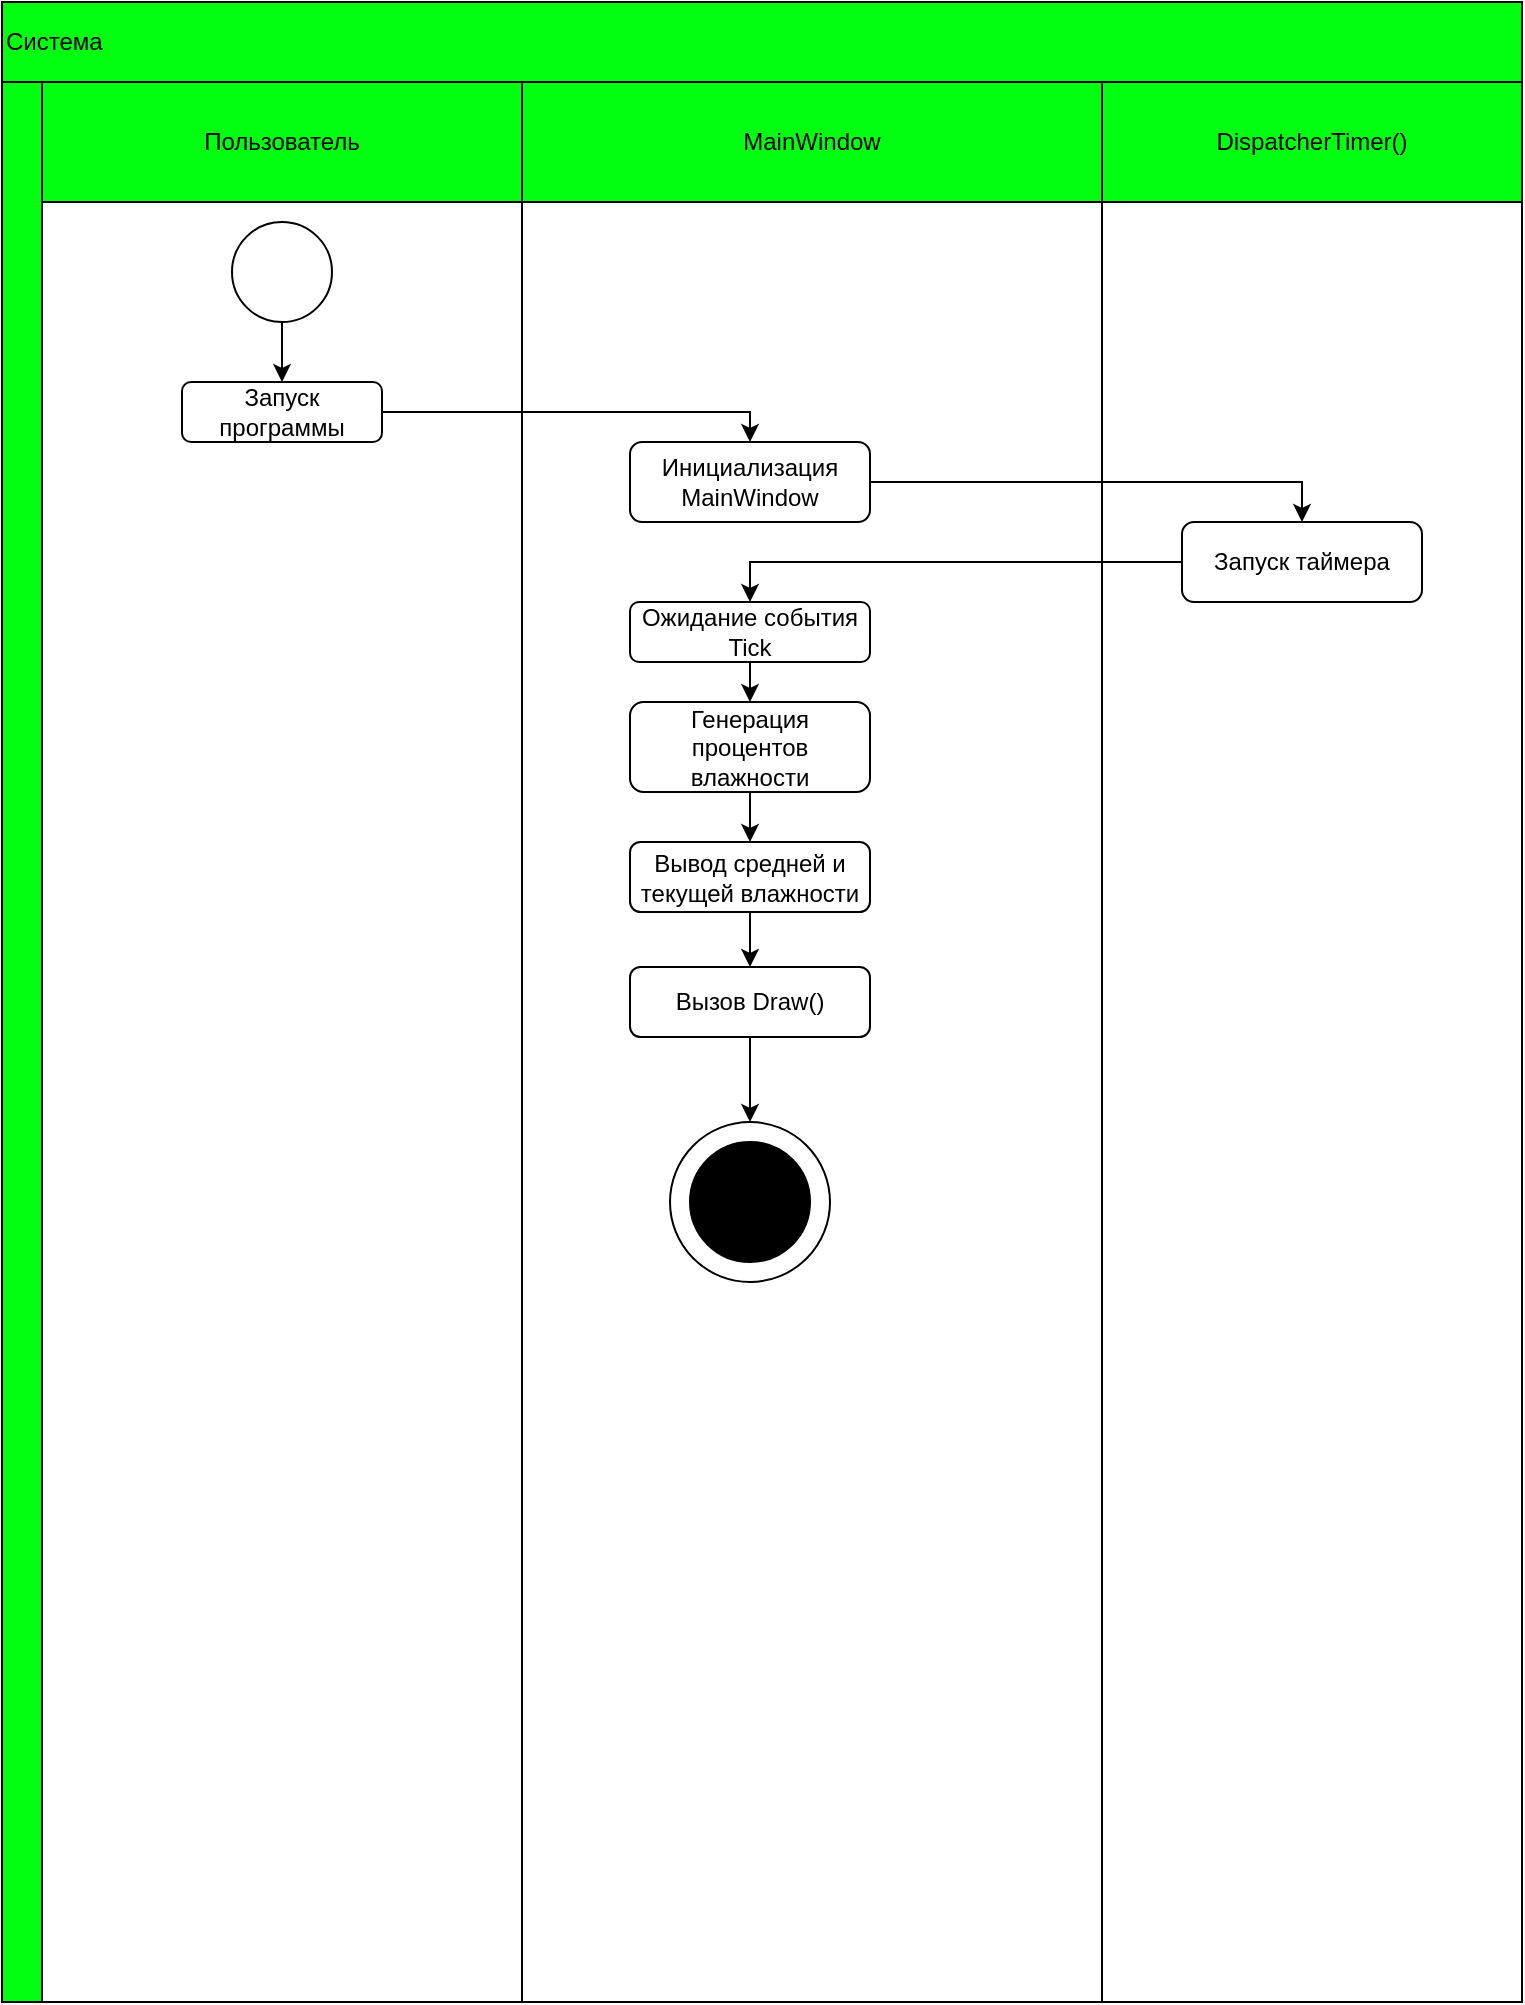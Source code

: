 <mxfile version="24.0.4" type="device" pages="2">
  <diagram name="Страница — 1" id="h-u6MwBZDgALVP813-uX">
    <mxGraphModel dx="1434" dy="844" grid="1" gridSize="10" guides="1" tooltips="1" connect="1" arrows="1" fold="1" page="1" pageScale="1" pageWidth="827" pageHeight="1169" math="0" shadow="0">
      <root>
        <mxCell id="0" />
        <mxCell id="1" parent="0" />
        <mxCell id="f8VM9_CTvnHFxxZo8goi-1" value="" style="rounded=0;whiteSpace=wrap;html=1;fillColor=none;" vertex="1" parent="1">
          <mxGeometry x="40" y="80" width="760" height="1000" as="geometry" />
        </mxCell>
        <mxCell id="f8VM9_CTvnHFxxZo8goi-2" value="Система" style="rounded=0;whiteSpace=wrap;html=1;align=left;fillColor=#00ff11;" vertex="1" parent="1">
          <mxGeometry x="40" y="80" width="760" height="40" as="geometry" />
        </mxCell>
        <mxCell id="f8VM9_CTvnHFxxZo8goi-3" value="" style="rounded=0;whiteSpace=wrap;html=1;rotation=90;fillColor=#00ff11;" vertex="1" parent="1">
          <mxGeometry x="-430" y="590" width="960" height="20" as="geometry" />
        </mxCell>
        <mxCell id="f8VM9_CTvnHFxxZo8goi-4" value="Пользователь" style="rounded=0;whiteSpace=wrap;html=1;fillColor=#00ff11;" vertex="1" parent="1">
          <mxGeometry x="60" y="120" width="240" height="60" as="geometry" />
        </mxCell>
        <mxCell id="f8VM9_CTvnHFxxZo8goi-6" value="MainWindow" style="rounded=0;whiteSpace=wrap;html=1;fillColor=#00ff11;" vertex="1" parent="1">
          <mxGeometry x="300" y="120" width="290" height="60" as="geometry" />
        </mxCell>
        <mxCell id="f8VM9_CTvnHFxxZo8goi-7" value="DispatcherTimer()" style="rounded=0;whiteSpace=wrap;html=1;fillColor=#00ff11;" vertex="1" parent="1">
          <mxGeometry x="590" y="120" width="210" height="60" as="geometry" />
        </mxCell>
        <mxCell id="f8VM9_CTvnHFxxZo8goi-20" value="" style="rounded=0;whiteSpace=wrap;html=1;rotation=90;fillColor=none;" vertex="1" parent="1">
          <mxGeometry x="-270" y="510" width="900" height="240" as="geometry" />
        </mxCell>
        <mxCell id="f8VM9_CTvnHFxxZo8goi-21" value="" style="rounded=0;whiteSpace=wrap;html=1;rotation=90;fillColor=none;" vertex="1" parent="1">
          <mxGeometry x="-5" y="485" width="900" height="290" as="geometry" />
        </mxCell>
        <mxCell id="f8VM9_CTvnHFxxZo8goi-22" value="" style="rounded=0;whiteSpace=wrap;html=1;rotation=90;fillColor=none;" vertex="1" parent="1">
          <mxGeometry x="245" y="525" width="900" height="210" as="geometry" />
        </mxCell>
        <mxCell id="f8VM9_CTvnHFxxZo8goi-23" value="" style="ellipse;whiteSpace=wrap;html=1;aspect=fixed;" vertex="1" parent="1">
          <mxGeometry x="155" y="190" width="50" height="50" as="geometry" />
        </mxCell>
        <mxCell id="f8VM9_CTvnHFxxZo8goi-24" value="Запуск программы" style="rounded=1;whiteSpace=wrap;html=1;" vertex="1" parent="1">
          <mxGeometry x="130" y="270" width="100" height="30" as="geometry" />
        </mxCell>
        <mxCell id="f8VM9_CTvnHFxxZo8goi-25" value="" style="endArrow=classic;html=1;rounded=0;exitX=0.5;exitY=1;exitDx=0;exitDy=0;entryX=0.5;entryY=0;entryDx=0;entryDy=0;" edge="1" parent="1" source="f8VM9_CTvnHFxxZo8goi-23" target="f8VM9_CTvnHFxxZo8goi-24">
          <mxGeometry width="50" height="50" relative="1" as="geometry">
            <mxPoint x="-100" y="320" as="sourcePoint" />
            <mxPoint x="-50" y="270" as="targetPoint" />
          </mxGeometry>
        </mxCell>
        <mxCell id="f8VM9_CTvnHFxxZo8goi-26" value="Инициализация MainWindow" style="rounded=1;whiteSpace=wrap;html=1;" vertex="1" parent="1">
          <mxGeometry x="354" y="300" width="120" height="40" as="geometry" />
        </mxCell>
        <mxCell id="f8VM9_CTvnHFxxZo8goi-27" value="" style="endArrow=classic;html=1;rounded=0;exitX=1;exitY=0.5;exitDx=0;exitDy=0;entryX=0.5;entryY=0;entryDx=0;entryDy=0;" edge="1" parent="1" source="f8VM9_CTvnHFxxZo8goi-24" target="f8VM9_CTvnHFxxZo8goi-26">
          <mxGeometry width="50" height="50" relative="1" as="geometry">
            <mxPoint x="-120" y="330" as="sourcePoint" />
            <mxPoint x="-70" y="280" as="targetPoint" />
            <Array as="points">
              <mxPoint x="414" y="285" />
            </Array>
          </mxGeometry>
        </mxCell>
        <mxCell id="f8VM9_CTvnHFxxZo8goi-28" value="Запуск таймера" style="rounded=1;whiteSpace=wrap;html=1;" vertex="1" parent="1">
          <mxGeometry x="630" y="340" width="120" height="40" as="geometry" />
        </mxCell>
        <mxCell id="f8VM9_CTvnHFxxZo8goi-29" value="" style="endArrow=classic;html=1;rounded=0;exitX=1;exitY=0.5;exitDx=0;exitDy=0;entryX=0.5;entryY=0;entryDx=0;entryDy=0;" edge="1" parent="1" source="f8VM9_CTvnHFxxZo8goi-26" target="f8VM9_CTvnHFxxZo8goi-28">
          <mxGeometry width="50" height="50" relative="1" as="geometry">
            <mxPoint x="500" y="410" as="sourcePoint" />
            <mxPoint x="550" y="360" as="targetPoint" />
            <Array as="points">
              <mxPoint x="690" y="320" />
            </Array>
          </mxGeometry>
        </mxCell>
        <mxCell id="f8VM9_CTvnHFxxZo8goi-30" value="Ожидание события Tick" style="rounded=1;whiteSpace=wrap;html=1;" vertex="1" parent="1">
          <mxGeometry x="354" y="380" width="120" height="30" as="geometry" />
        </mxCell>
        <mxCell id="f8VM9_CTvnHFxxZo8goi-31" value="" style="endArrow=classic;html=1;rounded=0;exitX=0;exitY=0.5;exitDx=0;exitDy=0;entryX=0.5;entryY=0;entryDx=0;entryDy=0;" edge="1" parent="1" source="f8VM9_CTvnHFxxZo8goi-28" target="f8VM9_CTvnHFxxZo8goi-30">
          <mxGeometry width="50" height="50" relative="1" as="geometry">
            <mxPoint x="600" y="450" as="sourcePoint" />
            <mxPoint x="650" y="400" as="targetPoint" />
            <Array as="points">
              <mxPoint x="414" y="360" />
            </Array>
          </mxGeometry>
        </mxCell>
        <mxCell id="f8VM9_CTvnHFxxZo8goi-32" value="Генерация процентов влажности" style="rounded=1;whiteSpace=wrap;html=1;" vertex="1" parent="1">
          <mxGeometry x="354" y="430" width="120" height="45" as="geometry" />
        </mxCell>
        <mxCell id="f8VM9_CTvnHFxxZo8goi-33" value="Вывод средней и текущей влажности" style="rounded=1;whiteSpace=wrap;html=1;" vertex="1" parent="1">
          <mxGeometry x="354" y="500" width="120" height="35" as="geometry" />
        </mxCell>
        <mxCell id="f8VM9_CTvnHFxxZo8goi-34" value="Вызов Draw()" style="rounded=1;whiteSpace=wrap;html=1;" vertex="1" parent="1">
          <mxGeometry x="354" y="562.5" width="120" height="35" as="geometry" />
        </mxCell>
        <mxCell id="f8VM9_CTvnHFxxZo8goi-35" value="" style="endArrow=classic;html=1;rounded=0;exitX=0.5;exitY=1;exitDx=0;exitDy=0;entryX=0.5;entryY=0;entryDx=0;entryDy=0;" edge="1" parent="1" source="f8VM9_CTvnHFxxZo8goi-30" target="f8VM9_CTvnHFxxZo8goi-32">
          <mxGeometry width="50" height="50" relative="1" as="geometry">
            <mxPoint x="170" y="560" as="sourcePoint" />
            <mxPoint x="220" y="510" as="targetPoint" />
          </mxGeometry>
        </mxCell>
        <mxCell id="f8VM9_CTvnHFxxZo8goi-36" value="" style="endArrow=classic;html=1;rounded=0;exitX=0.5;exitY=1;exitDx=0;exitDy=0;entryX=0.5;entryY=0;entryDx=0;entryDy=0;" edge="1" parent="1" source="f8VM9_CTvnHFxxZo8goi-32" target="f8VM9_CTvnHFxxZo8goi-33">
          <mxGeometry width="50" height="50" relative="1" as="geometry">
            <mxPoint x="180" y="590" as="sourcePoint" />
            <mxPoint x="230" y="540" as="targetPoint" />
          </mxGeometry>
        </mxCell>
        <mxCell id="f8VM9_CTvnHFxxZo8goi-37" value="" style="endArrow=classic;html=1;rounded=0;exitX=0.5;exitY=1;exitDx=0;exitDy=0;entryX=0.5;entryY=0;entryDx=0;entryDy=0;" edge="1" parent="1" source="f8VM9_CTvnHFxxZo8goi-33" target="f8VM9_CTvnHFxxZo8goi-34">
          <mxGeometry width="50" height="50" relative="1" as="geometry">
            <mxPoint x="180" y="620" as="sourcePoint" />
            <mxPoint x="230" y="570" as="targetPoint" />
          </mxGeometry>
        </mxCell>
        <mxCell id="f8VM9_CTvnHFxxZo8goi-40" value="" style="ellipse;whiteSpace=wrap;html=1;aspect=fixed;" vertex="1" parent="1">
          <mxGeometry x="374" y="640" width="80" height="80" as="geometry" />
        </mxCell>
        <mxCell id="f8VM9_CTvnHFxxZo8goi-41" value="" style="ellipse;whiteSpace=wrap;html=1;aspect=fixed;fillColor=#000000;" vertex="1" parent="1">
          <mxGeometry x="384" y="650" width="60" height="60" as="geometry" />
        </mxCell>
        <mxCell id="f8VM9_CTvnHFxxZo8goi-42" value="" style="endArrow=classic;html=1;rounded=0;exitX=0.5;exitY=1;exitDx=0;exitDy=0;entryX=0.5;entryY=0;entryDx=0;entryDy=0;" edge="1" parent="1" source="f8VM9_CTvnHFxxZo8goi-34" target="f8VM9_CTvnHFxxZo8goi-40">
          <mxGeometry width="50" height="50" relative="1" as="geometry">
            <mxPoint x="140" y="720" as="sourcePoint" />
            <mxPoint x="190" y="670" as="targetPoint" />
          </mxGeometry>
        </mxCell>
      </root>
    </mxGraphModel>
  </diagram>
  <diagram id="NVzjHcwEJUAsMDS60fbv" name="Страница — 2">
    <mxGraphModel dx="2049" dy="1206" grid="1" gridSize="10" guides="1" tooltips="1" connect="1" arrows="1" fold="1" page="1" pageScale="1" pageWidth="827" pageHeight="1169" math="0" shadow="0">
      <root>
        <mxCell id="0" />
        <mxCell id="1" parent="0" />
        <mxCell id="vcWjwUzKpgMh2pT05Xu7-1" value="Система" style="rounded=0;whiteSpace=wrap;html=1;align=left;fillColor=#00ff11;" vertex="1" parent="1">
          <mxGeometry x="40" y="30" width="760" height="40" as="geometry" />
        </mxCell>
        <mxCell id="vcWjwUzKpgMh2pT05Xu7-2" value="" style="rounded=0;whiteSpace=wrap;html=1;rotation=90;fillColor=#00ff11;" vertex="1" parent="1">
          <mxGeometry x="-430" y="540" width="960" height="20" as="geometry" />
        </mxCell>
        <mxCell id="vcWjwUzKpgMh2pT05Xu7-3" value="Пользователь" style="rounded=0;whiteSpace=wrap;html=1;fillColor=#00ff11;" vertex="1" parent="1">
          <mxGeometry x="60" y="70" width="240" height="60" as="geometry" />
        </mxCell>
        <mxCell id="vcWjwUzKpgMh2pT05Xu7-4" value="MainWindow" style="rounded=0;whiteSpace=wrap;html=1;fillColor=#00ff11;" vertex="1" parent="1">
          <mxGeometry x="300" y="70" width="290" height="60" as="geometry" />
        </mxCell>
        <mxCell id="vcWjwUzKpgMh2pT05Xu7-5" value="DispatcherTimer()" style="rounded=0;whiteSpace=wrap;html=1;fillColor=#00ff11;" vertex="1" parent="1">
          <mxGeometry x="590" y="70" width="210" height="60" as="geometry" />
        </mxCell>
        <mxCell id="vcWjwUzKpgMh2pT05Xu7-6" value="" style="rounded=0;whiteSpace=wrap;html=1;rotation=90;fillColor=none;" vertex="1" parent="1">
          <mxGeometry x="-270" y="460" width="900" height="240" as="geometry" />
        </mxCell>
        <mxCell id="vcWjwUzKpgMh2pT05Xu7-7" value="" style="rounded=0;whiteSpace=wrap;html=1;rotation=90;fillColor=none;" vertex="1" parent="1">
          <mxGeometry x="-5" y="435" width="900" height="290" as="geometry" />
        </mxCell>
        <mxCell id="vcWjwUzKpgMh2pT05Xu7-8" value="" style="rounded=0;whiteSpace=wrap;html=1;rotation=90;fillColor=none;" vertex="1" parent="1">
          <mxGeometry x="245" y="475" width="900" height="210" as="geometry" />
        </mxCell>
        <mxCell id="vcWjwUzKpgMh2pT05Xu7-9" value="" style="ellipse;whiteSpace=wrap;html=1;aspect=fixed;" vertex="1" parent="1">
          <mxGeometry x="140" y="170" width="80" height="80" as="geometry" />
        </mxCell>
        <mxCell id="vcWjwUzKpgMh2pT05Xu7-10" value="Нажата кнопка btnPause" style="rounded=1;whiteSpace=wrap;html=1;" vertex="1" parent="1">
          <mxGeometry x="120" y="280" width="120" height="40" as="geometry" />
        </mxCell>
        <mxCell id="vcWjwUzKpgMh2pT05Xu7-11" value="" style="endArrow=classic;html=1;rounded=0;exitX=0.5;exitY=1;exitDx=0;exitDy=0;entryX=0.5;entryY=0;entryDx=0;entryDy=0;" edge="1" parent="1" source="vcWjwUzKpgMh2pT05Xu7-9" target="vcWjwUzKpgMh2pT05Xu7-10">
          <mxGeometry width="50" height="50" relative="1" as="geometry">
            <mxPoint x="-200" y="370" as="sourcePoint" />
            <mxPoint x="-150" y="320" as="targetPoint" />
          </mxGeometry>
        </mxCell>
        <mxCell id="vcWjwUzKpgMh2pT05Xu7-13" value="tbP.Text == &quot;0&quot;" style="rhombus;whiteSpace=wrap;html=1;" vertex="1" parent="1">
          <mxGeometry x="392.5" y="330" width="105" height="80" as="geometry" />
        </mxCell>
        <mxCell id="vcWjwUzKpgMh2pT05Xu7-14" value="" style="endArrow=classic;html=1;rounded=0;exitX=1;exitY=0.5;exitDx=0;exitDy=0;entryX=0.5;entryY=0;entryDx=0;entryDy=0;" edge="1" parent="1" source="vcWjwUzKpgMh2pT05Xu7-10" target="vcWjwUzKpgMh2pT05Xu7-13">
          <mxGeometry width="50" height="50" relative="1" as="geometry">
            <mxPoint x="250" y="310" as="sourcePoint" />
            <mxPoint x="300" y="260" as="targetPoint" />
            <Array as="points">
              <mxPoint x="445" y="300" />
            </Array>
          </mxGeometry>
        </mxCell>
        <mxCell id="vcWjwUzKpgMh2pT05Xu7-15" value="Таймер остановлен" style="rounded=1;whiteSpace=wrap;html=1;" vertex="1" parent="1">
          <mxGeometry x="635" y="420" width="120" height="35" as="geometry" />
        </mxCell>
        <mxCell id="vcWjwUzKpgMh2pT05Xu7-16" value="" style="endArrow=classic;html=1;rounded=0;exitX=1;exitY=0.5;exitDx=0;exitDy=0;entryX=0.5;entryY=0;entryDx=0;entryDy=0;" edge="1" parent="1" source="vcWjwUzKpgMh2pT05Xu7-13" target="vcWjwUzKpgMh2pT05Xu7-15">
          <mxGeometry width="50" height="50" relative="1" as="geometry">
            <mxPoint x="380" y="500" as="sourcePoint" />
            <mxPoint x="430" y="450" as="targetPoint" />
            <Array as="points">
              <mxPoint x="695" y="370" />
            </Array>
          </mxGeometry>
        </mxCell>
        <mxCell id="vcWjwUzKpgMh2pT05Xu7-18" value="Да" style="edgeLabel;html=1;align=center;verticalAlign=middle;resizable=0;points=[];" vertex="1" connectable="0" parent="vcWjwUzKpgMh2pT05Xu7-16">
          <mxGeometry x="-0.753" y="-1" relative="1" as="geometry">
            <mxPoint as="offset" />
          </mxGeometry>
        </mxCell>
        <mxCell id="vcWjwUzKpgMh2pT05Xu7-17" value="&amp;nbsp;tbP.Text = &quot;1&quot;&lt;div&gt;btnPause.Content = &quot;Возобновить&quot;&lt;br&gt;&lt;/div&gt;" style="rounded=1;whiteSpace=wrap;html=1;" vertex="1" parent="1">
          <mxGeometry x="346.25" y="480" width="197.5" height="40" as="geometry" />
        </mxCell>
        <mxCell id="vcWjwUzKpgMh2pT05Xu7-19" value="" style="endArrow=classic;html=1;rounded=0;exitX=0;exitY=0.5;exitDx=0;exitDy=0;entryX=0.5;entryY=0;entryDx=0;entryDy=0;" edge="1" parent="1" source="vcWjwUzKpgMh2pT05Xu7-15" target="vcWjwUzKpgMh2pT05Xu7-17">
          <mxGeometry width="50" height="50" relative="1" as="geometry">
            <mxPoint x="680" y="510" as="sourcePoint" />
            <mxPoint x="730" y="460" as="targetPoint" />
            <Array as="points">
              <mxPoint x="445" y="438" />
            </Array>
          </mxGeometry>
        </mxCell>
        <mxCell id="vcWjwUzKpgMh2pT05Xu7-26" value="" style="endArrow=classic;html=1;rounded=0;exitX=0;exitY=0.5;exitDx=0;exitDy=0;entryX=0.5;entryY=0;entryDx=0;entryDy=0;" edge="1" parent="1" source="vcWjwUzKpgMh2pT05Xu7-13" target="_WHDddmm2Ophl3W1WHYb-1">
          <mxGeometry width="50" height="50" relative="1" as="geometry">
            <mxPoint x="220" y="480" as="sourcePoint" />
            <mxPoint x="445.0" y="585" as="targetPoint" />
            <Array as="points">
              <mxPoint x="320" y="370" />
              <mxPoint x="320" y="580" />
              <mxPoint x="695" y="580" />
            </Array>
          </mxGeometry>
        </mxCell>
        <mxCell id="vcWjwUzKpgMh2pT05Xu7-27" value="Нет" style="edgeLabel;html=1;align=center;verticalAlign=middle;resizable=0;points=[];" vertex="1" connectable="0" parent="vcWjwUzKpgMh2pT05Xu7-26">
          <mxGeometry x="-0.65" relative="1" as="geometry">
            <mxPoint as="offset" />
          </mxGeometry>
        </mxCell>
        <mxCell id="_WHDddmm2Ophl3W1WHYb-1" value="Таймер запущен" style="rounded=1;whiteSpace=wrap;html=1;" vertex="1" parent="1">
          <mxGeometry x="635" y="600" width="120" height="40" as="geometry" />
        </mxCell>
        <mxCell id="_WHDddmm2Ophl3W1WHYb-2" value="&lt;div&gt;tbP.Text = &quot;0&quot;&lt;/div&gt;&lt;div&gt;btnPause.Content = &quot;Пауза&quot;&lt;/div&gt;" style="rounded=1;whiteSpace=wrap;html=1;" vertex="1" parent="1">
          <mxGeometry x="367.5" y="660" width="155" height="40" as="geometry" />
        </mxCell>
        <mxCell id="_WHDddmm2Ophl3W1WHYb-3" value="" style="endArrow=classic;html=1;rounded=0;exitX=0;exitY=0.5;exitDx=0;exitDy=0;entryX=0.5;entryY=0;entryDx=0;entryDy=0;" edge="1" parent="1" source="_WHDddmm2Ophl3W1WHYb-1" target="_WHDddmm2Ophl3W1WHYb-2">
          <mxGeometry width="50" height="50" relative="1" as="geometry">
            <mxPoint x="590" y="720" as="sourcePoint" />
            <mxPoint x="640" y="670" as="targetPoint" />
            <Array as="points">
              <mxPoint x="445" y="620" />
            </Array>
          </mxGeometry>
        </mxCell>
        <mxCell id="_WHDddmm2Ophl3W1WHYb-4" value="" style="ellipse;whiteSpace=wrap;html=1;aspect=fixed;" vertex="1" parent="1">
          <mxGeometry x="415" y="740" width="60" height="60" as="geometry" />
        </mxCell>
        <mxCell id="_WHDddmm2Ophl3W1WHYb-5" value="" style="ellipse;whiteSpace=wrap;html=1;aspect=fixed;fillColor=#000000;" vertex="1" parent="1">
          <mxGeometry x="425" y="750" width="40" height="40" as="geometry" />
        </mxCell>
        <mxCell id="_WHDddmm2Ophl3W1WHYb-6" value="" style="endArrow=classic;html=1;rounded=0;exitX=0.5;exitY=1;exitDx=0;exitDy=0;entryX=0.5;entryY=0;entryDx=0;entryDy=0;" edge="1" parent="1" source="_WHDddmm2Ophl3W1WHYb-2" target="_WHDddmm2Ophl3W1WHYb-4">
          <mxGeometry width="50" height="50" relative="1" as="geometry">
            <mxPoint x="180" y="800" as="sourcePoint" />
            <mxPoint x="230" y="750" as="targetPoint" />
          </mxGeometry>
        </mxCell>
      </root>
    </mxGraphModel>
  </diagram>
</mxfile>
